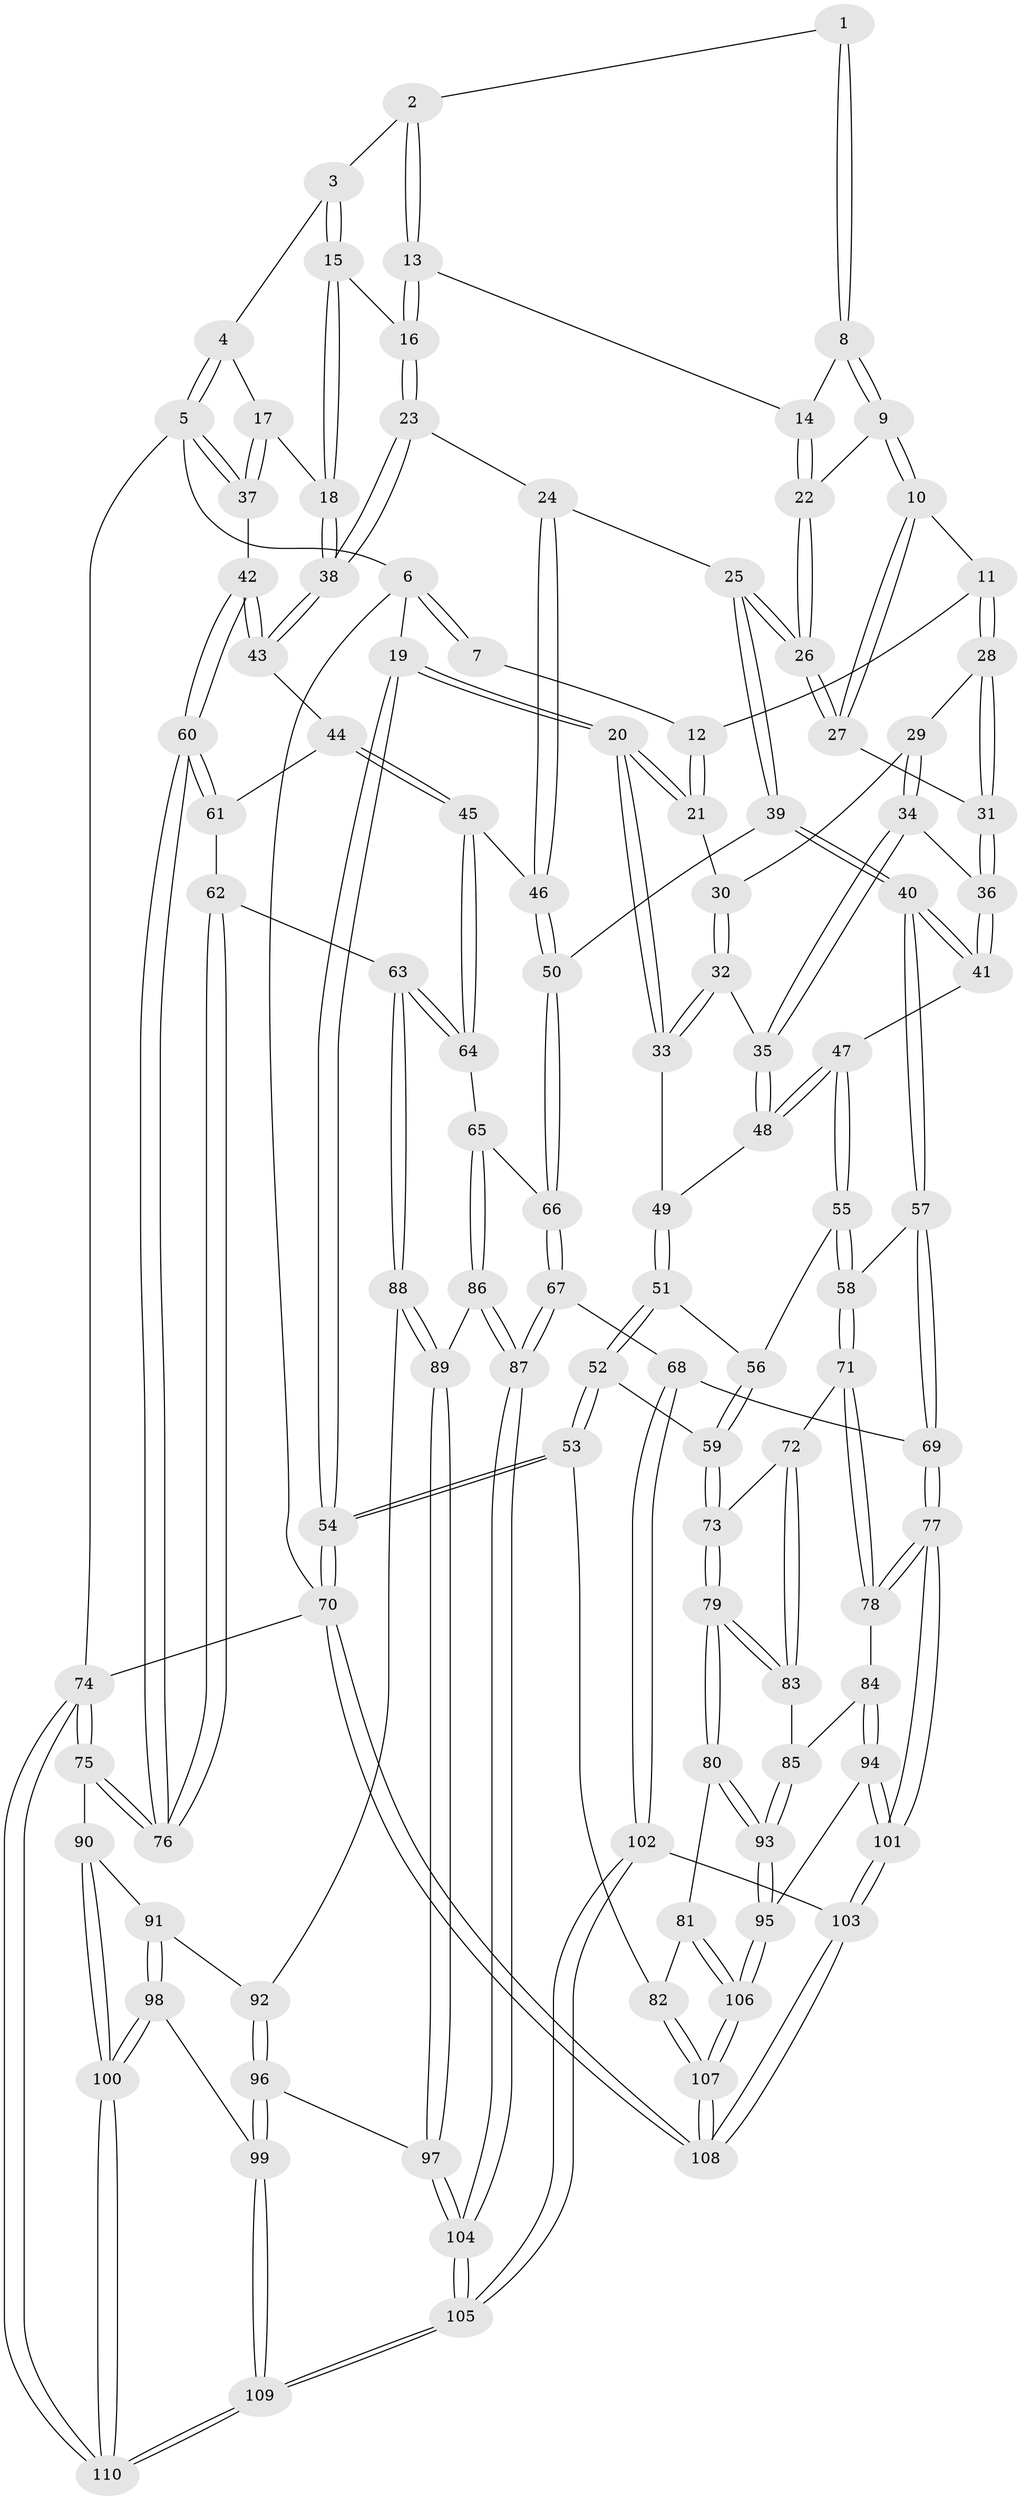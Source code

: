 // Generated by graph-tools (version 1.1) at 2025/27/03/09/25 03:27:08]
// undirected, 110 vertices, 272 edges
graph export_dot {
graph [start="1"]
  node [color=gray90,style=filled];
  1 [pos="+0.42365672014158995+0"];
  2 [pos="+0.6717950494181125+0"];
  3 [pos="+0.9357267728902506+0"];
  4 [pos="+0.9413041393899279+0"];
  5 [pos="+1+0"];
  6 [pos="+0+0"];
  7 [pos="+0.2939810996794618+0"];
  8 [pos="+0.44950769899996124+0.06655695052032824"];
  9 [pos="+0.4300969927739021+0.17075267031459793"];
  10 [pos="+0.42402760672722745+0.1796888329695005"];
  11 [pos="+0.36853814346178754+0.2117677265445142"];
  12 [pos="+0.2748813342202616+0.1501799708262964"];
  13 [pos="+0.6590374652485994+0.14915807722652247"];
  14 [pos="+0.5981889699586067+0.16389960323489045"];
  15 [pos="+0.8111655698184831+0.2335369433053135"];
  16 [pos="+0.7265902084041063+0.22902299208015978"];
  17 [pos="+0.9555662064744453+0.25064220828838146"];
  18 [pos="+0.8444560131437533+0.25983312740561093"];
  19 [pos="+0+0.13722571961784324"];
  20 [pos="+0+0.21974804050523034"];
  21 [pos="+0.1672020000886599+0.22716281226156954"];
  22 [pos="+0.5526403896165533+0.20660893891787832"];
  23 [pos="+0.6594480088149173+0.3145282166907545"];
  24 [pos="+0.6559234994510731+0.3179402734111751"];
  25 [pos="+0.5748032000160819+0.3634520318346726"];
  26 [pos="+0.5400563103631124+0.3226679804828365"];
  27 [pos="+0.5012106419659261+0.30817389843548615"];
  28 [pos="+0.3515756480718635+0.2697436904062192"];
  29 [pos="+0.338856467487685+0.27861189295752925"];
  30 [pos="+0.2016341741455494+0.25342798711699455"];
  31 [pos="+0.4161747190723503+0.32361737490921216"];
  32 [pos="+0.24459423386981297+0.3477966996699813"];
  33 [pos="+0.022875744545268528+0.3389147764564859"];
  34 [pos="+0.3097745743967558+0.34669111058331753"];
  35 [pos="+0.26809907991348175+0.3834137542421169"];
  36 [pos="+0.4006361097791943+0.39447884991316623"];
  37 [pos="+1+0.32460712297891814"];
  38 [pos="+0.8367856754156929+0.43285455671319234"];
  39 [pos="+0.5579045161627709+0.4643608477243027"];
  40 [pos="+0.4622082516636512+0.5016639418510284"];
  41 [pos="+0.41761902663753686+0.4634435562867"];
  42 [pos="+1+0.3348628453101634"];
  43 [pos="+0.8375706657189215+0.44481954953326863"];
  44 [pos="+0.8307655640665882+0.46253620615987234"];
  45 [pos="+0.8203189968814981+0.47184106382119784"];
  46 [pos="+0.7678194228212953+0.46846646436222383"];
  47 [pos="+0.25313822136473796+0.4393670881780496"];
  48 [pos="+0.2530465079998976+0.43919016574264763"];
  49 [pos="+0.06821334244415606+0.3912164990290455"];
  50 [pos="+0.6062745137242416+0.49977920369671863"];
  51 [pos="+0.08904476417409381+0.5092113150412687"];
  52 [pos="+0.026040307360930774+0.6252831599523141"];
  53 [pos="+0+0.686387323674108"];
  54 [pos="+0+0.6855169344926402"];
  55 [pos="+0.23899718926452868+0.5414513651509408"];
  56 [pos="+0.15401021849701563+0.5352361197109453"];
  57 [pos="+0.420279400105627+0.5933221556056592"];
  58 [pos="+0.2686357301693862+0.6101354864792892"];
  59 [pos="+0.12073106220243707+0.6525709759102084"];
  60 [pos="+1+0.4441261880536043"];
  61 [pos="+0.9179216371468317+0.5108343791518936"];
  62 [pos="+0.968566297739248+0.6100072709764444"];
  63 [pos="+0.8456006009550575+0.6753360164462249"];
  64 [pos="+0.8034108678861853+0.647373034901079"];
  65 [pos="+0.7894655028080892+0.6507225904230686"];
  66 [pos="+0.6455635061057421+0.6235310249981938"];
  67 [pos="+0.5677376974639545+0.7292683369237819"];
  68 [pos="+0.5183479935285547+0.7373058107047109"];
  69 [pos="+0.47782648691399326+0.7250354893561819"];
  70 [pos="+0+1"];
  71 [pos="+0.2594557422418344+0.6260328697033052"];
  72 [pos="+0.2548515857556182+0.630827883021532"];
  73 [pos="+0.13448582637140463+0.6596345569697393"];
  74 [pos="+1+1"];
  75 [pos="+1+0.6973919262194503"];
  76 [pos="+1+0.6289938094594406"];
  77 [pos="+0.408120094069679+0.776736578511893"];
  78 [pos="+0.371501971654587+0.768616874383492"];
  79 [pos="+0.13787298576464946+0.7643178865578204"];
  80 [pos="+0.1297590030129333+0.7941794000164494"];
  81 [pos="+0.10427418731172268+0.8058895004853481"];
  82 [pos="+0.05860271190071491+0.7982760380782552"];
  83 [pos="+0.24770677187932416+0.710065382913976"];
  84 [pos="+0.309558524648439+0.7770706414306943"];
  85 [pos="+0.26213248806609846+0.7674780557495581"];
  86 [pos="+0.6956364984377127+0.7971270957662668"];
  87 [pos="+0.6546498317654985+0.7976851354075217"];
  88 [pos="+0.8704612235190463+0.7330368672370458"];
  89 [pos="+0.7237896217845533+0.8178051181537516"];
  90 [pos="+0.930460178907122+0.755052085741656"];
  91 [pos="+0.890237061524047+0.7484836213914525"];
  92 [pos="+0.8725909117113644+0.736278207204087"];
  93 [pos="+0.2128997062095905+0.8272902138194547"];
  94 [pos="+0.28947894974061084+0.9153390240543867"];
  95 [pos="+0.24416799412602372+0.9013445113464554"];
  96 [pos="+0.7930844906509201+0.8736218729754252"];
  97 [pos="+0.7482382326719323+0.8487642448282386"];
  98 [pos="+0.9110463833036996+0.9489182665285656"];
  99 [pos="+0.8031068413634813+0.8919891773206253"];
  100 [pos="+1+1"];
  101 [pos="+0.3687798086065671+0.9557027347187694"];
  102 [pos="+0.5456400176360805+1"];
  103 [pos="+0.4809232229616385+1"];
  104 [pos="+0.5939688652199699+1"];
  105 [pos="+0.5476566940147136+1"];
  106 [pos="+0.11278156783527021+0.9887448038755913"];
  107 [pos="+0+1"];
  108 [pos="+0+1"];
  109 [pos="+0.5608207284726385+1"];
  110 [pos="+1+1"];
  1 -- 2;
  1 -- 8;
  1 -- 8;
  2 -- 3;
  2 -- 13;
  2 -- 13;
  3 -- 4;
  3 -- 15;
  3 -- 15;
  4 -- 5;
  4 -- 5;
  4 -- 17;
  5 -- 6;
  5 -- 37;
  5 -- 37;
  5 -- 74;
  6 -- 7;
  6 -- 7;
  6 -- 19;
  6 -- 70;
  7 -- 12;
  8 -- 9;
  8 -- 9;
  8 -- 14;
  9 -- 10;
  9 -- 10;
  9 -- 22;
  10 -- 11;
  10 -- 27;
  10 -- 27;
  11 -- 12;
  11 -- 28;
  11 -- 28;
  12 -- 21;
  12 -- 21;
  13 -- 14;
  13 -- 16;
  13 -- 16;
  14 -- 22;
  14 -- 22;
  15 -- 16;
  15 -- 18;
  15 -- 18;
  16 -- 23;
  16 -- 23;
  17 -- 18;
  17 -- 37;
  17 -- 37;
  18 -- 38;
  18 -- 38;
  19 -- 20;
  19 -- 20;
  19 -- 54;
  19 -- 54;
  20 -- 21;
  20 -- 21;
  20 -- 33;
  20 -- 33;
  21 -- 30;
  22 -- 26;
  22 -- 26;
  23 -- 24;
  23 -- 38;
  23 -- 38;
  24 -- 25;
  24 -- 46;
  24 -- 46;
  25 -- 26;
  25 -- 26;
  25 -- 39;
  25 -- 39;
  26 -- 27;
  26 -- 27;
  27 -- 31;
  28 -- 29;
  28 -- 31;
  28 -- 31;
  29 -- 30;
  29 -- 34;
  29 -- 34;
  30 -- 32;
  30 -- 32;
  31 -- 36;
  31 -- 36;
  32 -- 33;
  32 -- 33;
  32 -- 35;
  33 -- 49;
  34 -- 35;
  34 -- 35;
  34 -- 36;
  35 -- 48;
  35 -- 48;
  36 -- 41;
  36 -- 41;
  37 -- 42;
  38 -- 43;
  38 -- 43;
  39 -- 40;
  39 -- 40;
  39 -- 50;
  40 -- 41;
  40 -- 41;
  40 -- 57;
  40 -- 57;
  41 -- 47;
  42 -- 43;
  42 -- 43;
  42 -- 60;
  42 -- 60;
  43 -- 44;
  44 -- 45;
  44 -- 45;
  44 -- 61;
  45 -- 46;
  45 -- 64;
  45 -- 64;
  46 -- 50;
  46 -- 50;
  47 -- 48;
  47 -- 48;
  47 -- 55;
  47 -- 55;
  48 -- 49;
  49 -- 51;
  49 -- 51;
  50 -- 66;
  50 -- 66;
  51 -- 52;
  51 -- 52;
  51 -- 56;
  52 -- 53;
  52 -- 53;
  52 -- 59;
  53 -- 54;
  53 -- 54;
  53 -- 82;
  54 -- 70;
  54 -- 70;
  55 -- 56;
  55 -- 58;
  55 -- 58;
  56 -- 59;
  56 -- 59;
  57 -- 58;
  57 -- 69;
  57 -- 69;
  58 -- 71;
  58 -- 71;
  59 -- 73;
  59 -- 73;
  60 -- 61;
  60 -- 61;
  60 -- 76;
  60 -- 76;
  61 -- 62;
  62 -- 63;
  62 -- 76;
  62 -- 76;
  63 -- 64;
  63 -- 64;
  63 -- 88;
  63 -- 88;
  64 -- 65;
  65 -- 66;
  65 -- 86;
  65 -- 86;
  66 -- 67;
  66 -- 67;
  67 -- 68;
  67 -- 87;
  67 -- 87;
  68 -- 69;
  68 -- 102;
  68 -- 102;
  69 -- 77;
  69 -- 77;
  70 -- 108;
  70 -- 108;
  70 -- 74;
  71 -- 72;
  71 -- 78;
  71 -- 78;
  72 -- 73;
  72 -- 83;
  72 -- 83;
  73 -- 79;
  73 -- 79;
  74 -- 75;
  74 -- 75;
  74 -- 110;
  74 -- 110;
  75 -- 76;
  75 -- 76;
  75 -- 90;
  77 -- 78;
  77 -- 78;
  77 -- 101;
  77 -- 101;
  78 -- 84;
  79 -- 80;
  79 -- 80;
  79 -- 83;
  79 -- 83;
  80 -- 81;
  80 -- 93;
  80 -- 93;
  81 -- 82;
  81 -- 106;
  81 -- 106;
  82 -- 107;
  82 -- 107;
  83 -- 85;
  84 -- 85;
  84 -- 94;
  84 -- 94;
  85 -- 93;
  85 -- 93;
  86 -- 87;
  86 -- 87;
  86 -- 89;
  87 -- 104;
  87 -- 104;
  88 -- 89;
  88 -- 89;
  88 -- 92;
  89 -- 97;
  89 -- 97;
  90 -- 91;
  90 -- 100;
  90 -- 100;
  91 -- 92;
  91 -- 98;
  91 -- 98;
  92 -- 96;
  92 -- 96;
  93 -- 95;
  93 -- 95;
  94 -- 95;
  94 -- 101;
  94 -- 101;
  95 -- 106;
  95 -- 106;
  96 -- 97;
  96 -- 99;
  96 -- 99;
  97 -- 104;
  97 -- 104;
  98 -- 99;
  98 -- 100;
  98 -- 100;
  99 -- 109;
  99 -- 109;
  100 -- 110;
  100 -- 110;
  101 -- 103;
  101 -- 103;
  102 -- 103;
  102 -- 105;
  102 -- 105;
  103 -- 108;
  103 -- 108;
  104 -- 105;
  104 -- 105;
  105 -- 109;
  105 -- 109;
  106 -- 107;
  106 -- 107;
  107 -- 108;
  107 -- 108;
  109 -- 110;
  109 -- 110;
}
